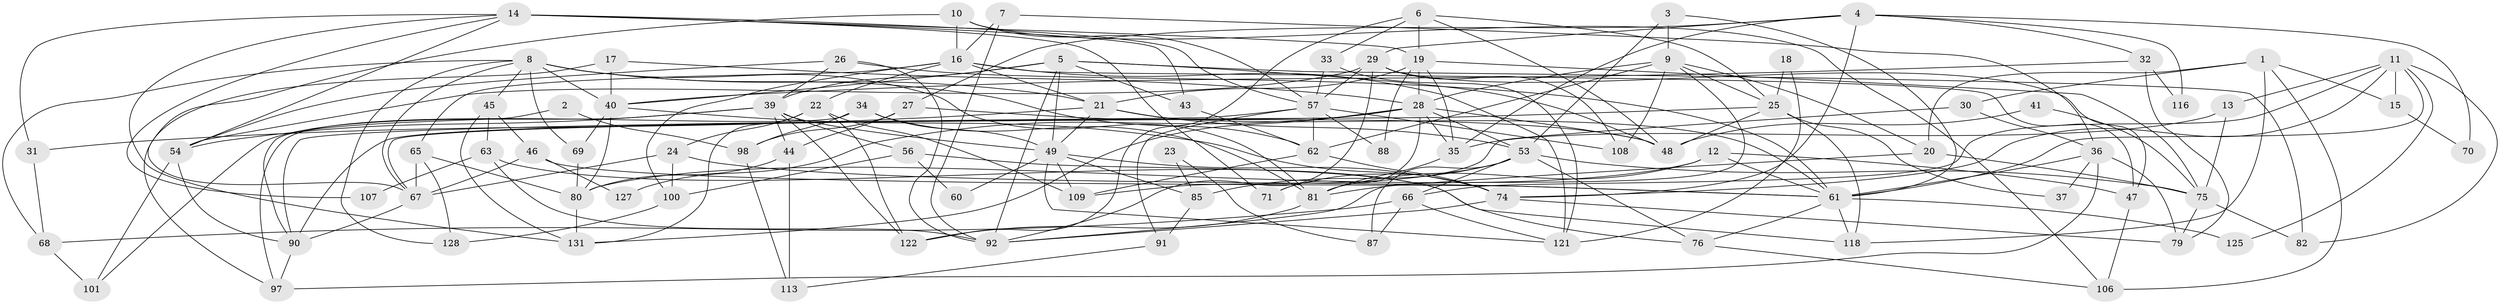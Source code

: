 // Generated by graph-tools (version 1.1) at 2025/23/03/03/25 07:23:58]
// undirected, 92 vertices, 215 edges
graph export_dot {
graph [start="1"]
  node [color=gray90,style=filled];
  1 [super="+64"];
  2;
  3;
  4 [super="+51"];
  5 [super="+59"];
  6 [super="+78"];
  7;
  8 [super="+126"];
  9 [super="+89"];
  10;
  11 [super="+42"];
  12 [super="+72"];
  13;
  14 [super="+84"];
  15 [super="+104"];
  16 [super="+110"];
  17;
  18;
  19 [super="+102"];
  20;
  21;
  22 [super="+124"];
  23;
  24;
  25 [super="+123"];
  26;
  27;
  28 [super="+58"];
  29 [super="+130"];
  30;
  31 [super="+111"];
  32 [super="+50"];
  33;
  34 [super="+94"];
  35 [super="+38"];
  36 [super="+73"];
  37;
  39 [super="+52"];
  40 [super="+119"];
  41;
  43;
  44;
  45 [super="+55"];
  46;
  47;
  48;
  49 [super="+86"];
  53 [super="+117"];
  54;
  56;
  57 [super="+103"];
  60;
  61 [super="+77"];
  62 [super="+95"];
  63;
  65;
  66;
  67 [super="+99"];
  68 [super="+129"];
  69;
  70;
  71;
  74;
  75 [super="+114"];
  76 [super="+83"];
  79;
  80 [super="+115"];
  81 [super="+93"];
  82;
  85;
  87;
  88;
  90 [super="+96"];
  91;
  92 [super="+112"];
  97;
  98;
  100 [super="+105"];
  101;
  106 [super="+120"];
  107;
  108;
  109;
  113;
  116;
  118;
  121;
  122 [super="+132"];
  125;
  127;
  128;
  131;
  1 -- 118;
  1 -- 30 [weight=2];
  1 -- 15 [weight=2];
  1 -- 20;
  1 -- 106;
  2 -- 98;
  2 -- 90;
  3 -- 9;
  3 -- 61;
  3 -- 53;
  4 -- 27;
  4 -- 32;
  4 -- 35;
  4 -- 116;
  4 -- 70;
  4 -- 74;
  4 -- 29;
  5 -- 43;
  5 -- 92 [weight=2];
  5 -- 49;
  5 -- 82;
  5 -- 40;
  5 -- 48;
  5 -- 39;
  6 -- 48;
  6 -- 33;
  6 -- 19;
  6 -- 25;
  6 -- 122;
  7 -- 92;
  7 -- 16;
  7 -- 36;
  8 -- 21;
  8 -- 40;
  8 -- 68;
  8 -- 81;
  8 -- 128;
  8 -- 67;
  8 -- 69;
  8 -- 62;
  8 -- 45;
  9 -- 62;
  9 -- 20;
  9 -- 108;
  9 -- 25;
  9 -- 28;
  9 -- 92;
  10 -- 67;
  10 -- 57;
  10 -- 106;
  10 -- 16;
  11 -- 74;
  11 -- 15;
  11 -- 61;
  11 -- 66;
  11 -- 82;
  11 -- 125;
  11 -- 13;
  12 -- 47 [weight=2];
  12 -- 81;
  12 -- 80;
  12 -- 61;
  13 -- 35;
  13 -- 75;
  14 -- 71;
  14 -- 107;
  14 -- 131;
  14 -- 54;
  14 -- 57;
  14 -- 43;
  14 -- 31;
  14 -- 19;
  15 -- 70;
  16 -- 47;
  16 -- 22;
  16 -- 65;
  16 -- 121;
  16 -- 100;
  16 -- 21;
  17 -- 40;
  17 -- 97;
  17 -- 28;
  18 -- 121;
  18 -- 25;
  19 -- 35;
  19 -- 21;
  19 -- 88;
  19 -- 75;
  19 -- 28;
  20 -- 75;
  20 -- 81 [weight=2];
  21 -- 49;
  21 -- 53;
  21 -- 31;
  21 -- 61;
  22 -- 24;
  22 -- 109;
  22 -- 131;
  22 -- 122;
  23 -- 87;
  23 -- 85;
  24 -- 61;
  24 -- 100;
  24 -- 67;
  25 -- 48;
  25 -- 118;
  25 -- 67;
  25 -- 37;
  26 -- 54;
  26 -- 61;
  26 -- 92;
  26 -- 39;
  27 -- 48;
  27 -- 44;
  27 -- 98;
  28 -- 53;
  28 -- 71;
  28 -- 48;
  28 -- 35;
  28 -- 131;
  28 -- 127;
  28 -- 90;
  29 -- 108;
  29 -- 47;
  29 -- 92;
  29 -- 54;
  29 -- 57;
  30 -- 109;
  30 -- 36;
  31 -- 68;
  32 -- 40;
  32 -- 116;
  32 -- 79;
  33 -- 121;
  33 -- 57;
  34 -- 49 [weight=2];
  34 -- 97;
  34 -- 81;
  34 -- 98;
  35 -- 81;
  36 -- 79;
  36 -- 97;
  36 -- 37;
  36 -- 61;
  39 -- 49;
  39 -- 122;
  39 -- 44;
  39 -- 56;
  39 -- 101;
  39 -- 54;
  40 -- 74;
  40 -- 69;
  40 -- 80;
  41 -- 48;
  41 -- 75;
  43 -- 62 [weight=2];
  44 -- 80;
  44 -- 113;
  45 -- 131;
  45 -- 46;
  45 -- 63;
  46 -- 67;
  46 -- 61;
  46 -- 127;
  47 -- 106;
  49 -- 60;
  49 -- 74;
  49 -- 121;
  49 -- 109;
  49 -- 85;
  53 -- 66;
  53 -- 71;
  53 -- 85;
  53 -- 76;
  53 -- 75;
  53 -- 87;
  54 -- 90;
  54 -- 101;
  56 -- 60;
  56 -- 76;
  56 -- 100;
  57 -- 90;
  57 -- 108;
  57 -- 88;
  57 -- 91;
  57 -- 62;
  61 -- 118;
  61 -- 125;
  61 -- 76;
  62 -- 109;
  62 -- 74;
  63 -- 92;
  63 -- 107;
  63 -- 118;
  65 -- 128;
  65 -- 67;
  65 -- 80;
  66 -- 121;
  66 -- 87;
  66 -- 68;
  67 -- 90;
  68 -- 101;
  69 -- 80;
  74 -- 79;
  74 -- 92;
  75 -- 79;
  75 -- 82;
  76 -- 106;
  80 -- 131;
  81 -- 122;
  85 -- 91;
  90 -- 97;
  91 -- 113;
  98 -- 113;
  100 -- 128;
}
